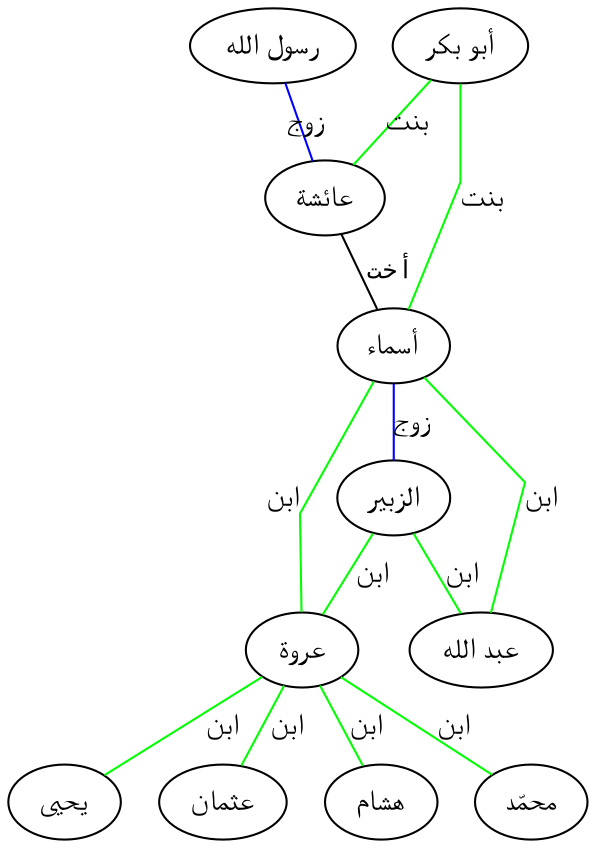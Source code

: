 graph step2 {

    graph[ nodesep = 0.25, ranksep = 0.3, splines = line ];

    "رسول الله" -- "عائشة" [ label = "زوج", color=blue, labelangle = 45 ];
    "أبو بكر" -- "عائشة" [ label = "بنت", color=green, labelangle = 45 ];
    "أبو بكر" -- "أسماء" [ label = "بنت", color=green, labelangle = 45 ];
    "عائشة" -- "أسماء" [ label = "أخت", labelangle = 45, fontname = "Courier", fontsize = 12 ];
    "أسماء" -- "الزبير" [ label = "زوج", color=blue, labelangle = 45 ];
    "أسماء" -- "عروة" [ label = "ابن", color=green, labelangle = 45 ];
    "الزبير" -- "عروة" [ label = "ابن", color=green, labelangle = 45 ];
    "أسماء" -- "عبد الله" [ label = "ابن", color=green, labelangle = 45 ];
    "الزبير" -- "عبد الله" [ label = "ابن", color=green, labelangle = 45 ];
    "عروة" -- "يحيى" [ label = "ابن", color=green, labelangle = 45 ];
    "عروة" -- "عثمان" [ label = "ابن", color=green, labelangle = 45 ];
    "عروة" -- "هشام" [ label = "ابن", color=green, labelangle = 45 ];
    "عروة" -- "محمّد" [ label = "ابن", color=green, labelangle = 45 ];
}
